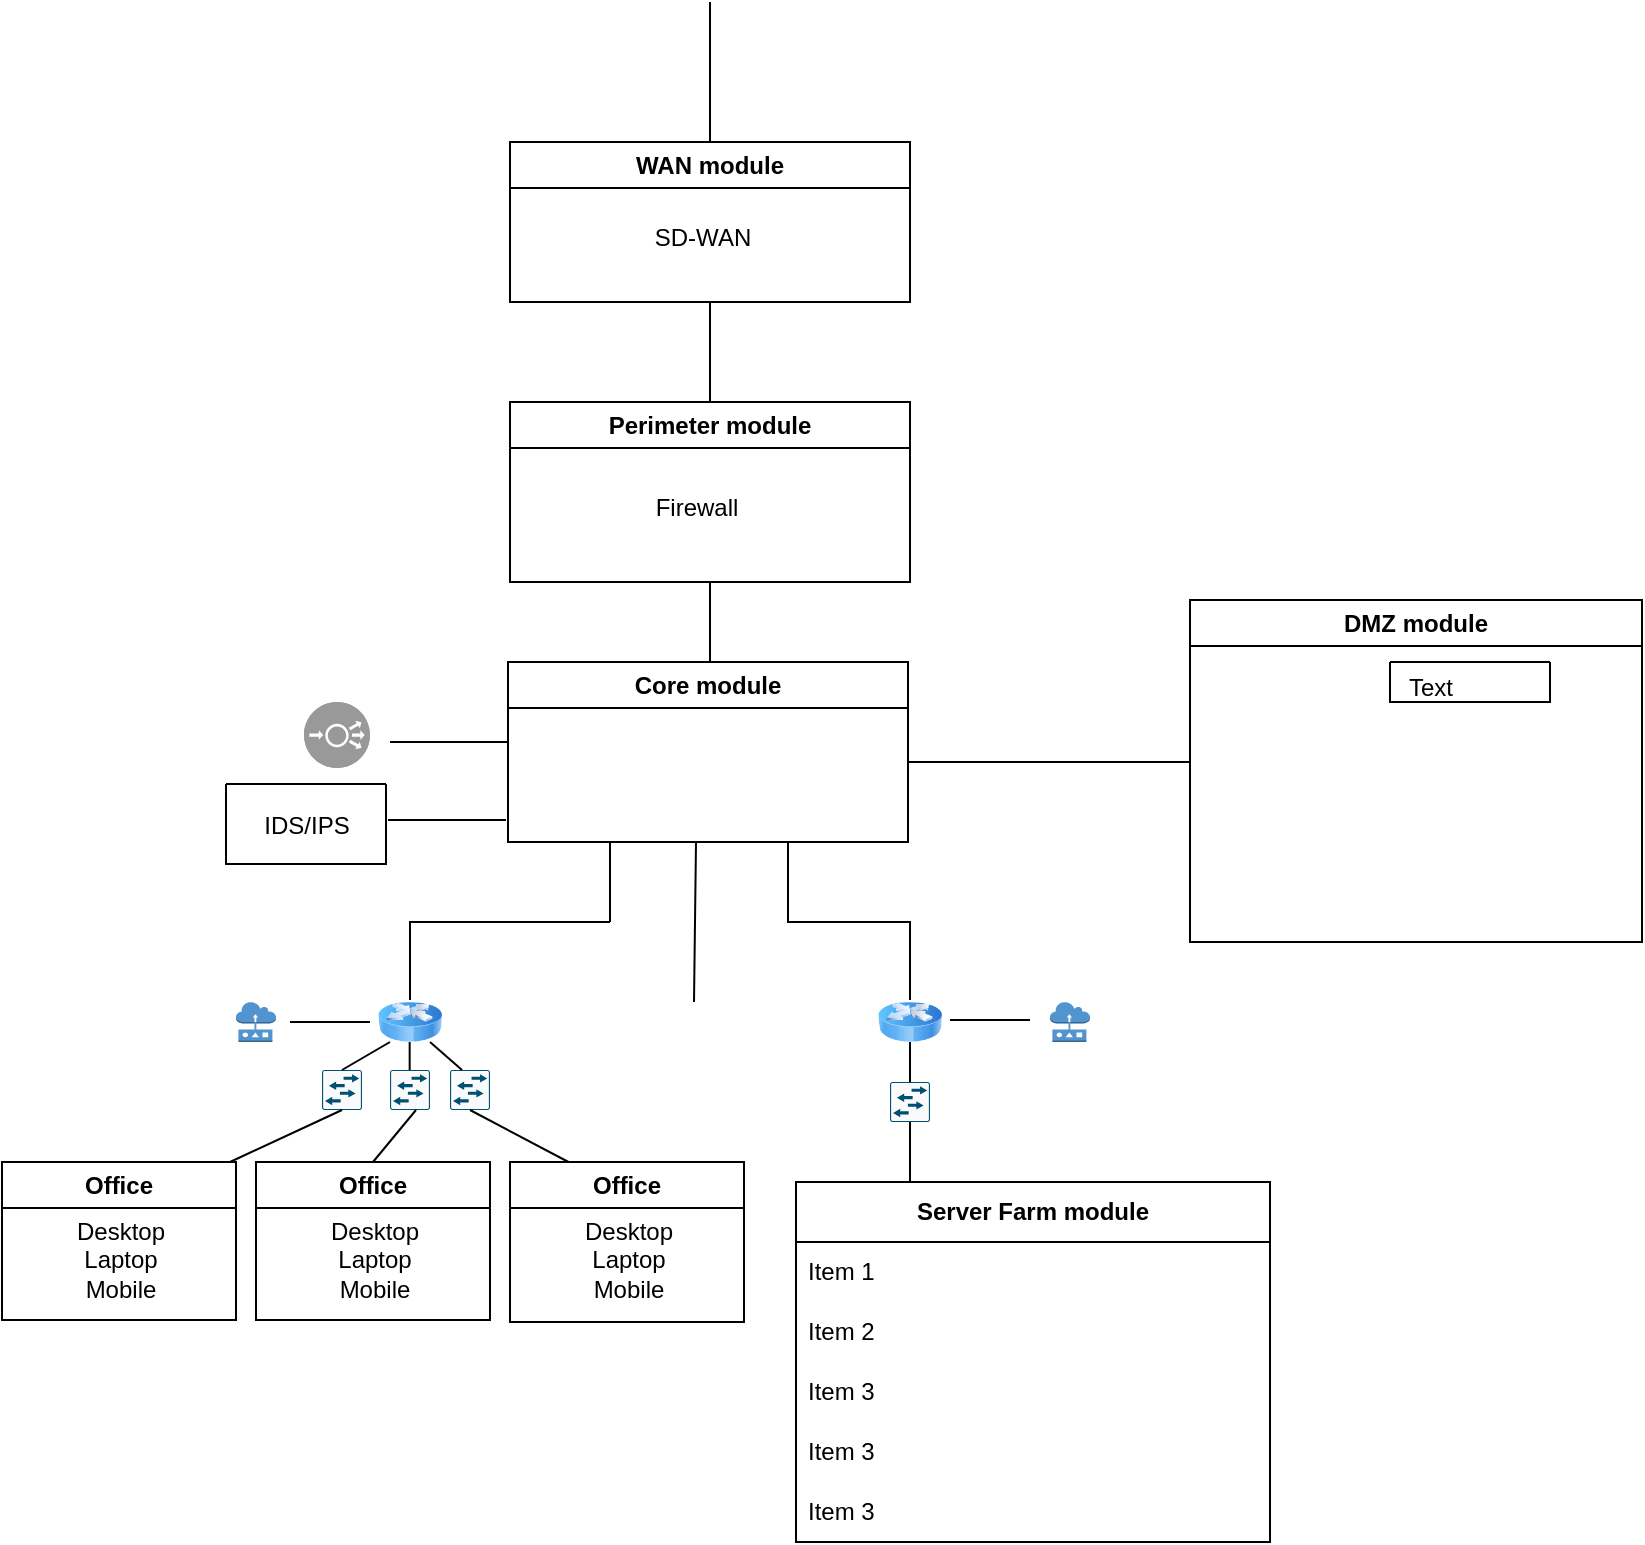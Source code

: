 <mxfile version="24.8.9">
  <diagram name="Trang-1" id="bGXka7kZ5i1cgQGe3GFj">
    <mxGraphModel dx="378" dy="1381" grid="1" gridSize="10" guides="1" tooltips="1" connect="1" arrows="1" fold="1" page="1" pageScale="1" pageWidth="827" pageHeight="1169" math="0" shadow="0">
      <root>
        <mxCell id="0" />
        <mxCell id="1" parent="0" />
        <mxCell id="uSF8pJYz4aR2M7SOLnGN-8" value="WAN module" style="swimlane;whiteSpace=wrap;html=1;" parent="1" vertex="1">
          <mxGeometry x="320" y="50" width="200" height="80" as="geometry">
            <mxRectangle x="480" y="50" width="110" height="30" as="alternateBounds" />
          </mxGeometry>
        </mxCell>
        <mxCell id="uSF8pJYz4aR2M7SOLnGN-11" value="Perimeter module" style="swimlane;whiteSpace=wrap;html=1;" parent="1" vertex="1">
          <mxGeometry x="320" y="180" width="200" height="90" as="geometry">
            <mxRectangle x="480" y="110" width="110" height="30" as="alternateBounds" />
          </mxGeometry>
        </mxCell>
        <mxCell id="uSF8pJYz4aR2M7SOLnGN-17" value="Core module" style="swimlane;whiteSpace=wrap;html=1;" parent="1" vertex="1">
          <mxGeometry x="319" y="310" width="200" height="90" as="geometry">
            <mxRectangle x="480" y="110" width="110" height="30" as="alternateBounds" />
          </mxGeometry>
        </mxCell>
        <mxCell id="uSF8pJYz4aR2M7SOLnGN-18" value="" style="endArrow=none;html=1;rounded=0;entryX=0.5;entryY=1;entryDx=0;entryDy=0;" parent="1" target="uSF8pJYz4aR2M7SOLnGN-11" edge="1">
          <mxGeometry width="50" height="50" relative="1" as="geometry">
            <mxPoint x="420" y="310" as="sourcePoint" />
            <mxPoint x="470" y="300" as="targetPoint" />
          </mxGeometry>
        </mxCell>
        <mxCell id="uSF8pJYz4aR2M7SOLnGN-19" value="" style="endArrow=none;html=1;rounded=0;exitX=0.5;exitY=0;exitDx=0;exitDy=0;entryX=0.5;entryY=1;entryDx=0;entryDy=0;" parent="1" source="uSF8pJYz4aR2M7SOLnGN-11" target="uSF8pJYz4aR2M7SOLnGN-8" edge="1">
          <mxGeometry width="50" height="50" relative="1" as="geometry">
            <mxPoint x="389" y="180" as="sourcePoint" />
            <mxPoint x="439" y="130" as="targetPoint" />
          </mxGeometry>
        </mxCell>
        <mxCell id="uSF8pJYz4aR2M7SOLnGN-21" value="DMZ module" style="swimlane;whiteSpace=wrap;html=1;" parent="1" vertex="1">
          <mxGeometry x="660" y="279" width="226" height="171" as="geometry" />
        </mxCell>
        <mxCell id="XsTPqGfc3bZa4OEPZ-0v-8" value="" style="swimlane;startSize=0;" vertex="1" parent="uSF8pJYz4aR2M7SOLnGN-21">
          <mxGeometry x="100" y="31" width="80" height="20" as="geometry" />
        </mxCell>
        <mxCell id="uSF8pJYz4aR2M7SOLnGN-22" value="" style="endArrow=none;html=1;rounded=0;" parent="1" edge="1">
          <mxGeometry width="50" height="50" relative="1" as="geometry">
            <mxPoint x="519" y="360" as="sourcePoint" />
            <mxPoint x="660" y="360" as="targetPoint" />
          </mxGeometry>
        </mxCell>
        <mxCell id="uSF8pJYz4aR2M7SOLnGN-24" value="" style="endArrow=none;html=1;rounded=0;" parent="1" edge="1">
          <mxGeometry width="50" height="50" relative="1" as="geometry">
            <mxPoint x="270" y="479" as="sourcePoint" />
            <mxPoint x="370" y="440" as="targetPoint" />
            <Array as="points">
              <mxPoint x="270" y="479" />
              <mxPoint x="270" y="440" />
            </Array>
          </mxGeometry>
        </mxCell>
        <mxCell id="uSF8pJYz4aR2M7SOLnGN-48" value="" style="endArrow=none;html=1;rounded=0;exitX=0.5;exitY=0;exitDx=0;exitDy=0;" parent="1" edge="1">
          <mxGeometry width="50" height="50" relative="1" as="geometry">
            <mxPoint x="412" y="480" as="sourcePoint" />
            <mxPoint x="413" y="400" as="targetPoint" />
          </mxGeometry>
        </mxCell>
        <mxCell id="uSF8pJYz4aR2M7SOLnGN-57" value="" style="endArrow=none;html=1;rounded=0;" parent="1" edge="1">
          <mxGeometry width="50" height="50" relative="1" as="geometry">
            <mxPoint x="520" y="479" as="sourcePoint" />
            <mxPoint x="459" y="400" as="targetPoint" />
            <Array as="points">
              <mxPoint x="520" y="440" />
              <mxPoint x="459" y="440" />
            </Array>
          </mxGeometry>
        </mxCell>
        <mxCell id="uSF8pJYz4aR2M7SOLnGN-69" value="Firewall" style="text;html=1;align=center;verticalAlign=middle;resizable=0;points=[];autosize=1;strokeColor=none;fillColor=none;" parent="1" vertex="1">
          <mxGeometry x="383" y="218" width="60" height="30" as="geometry" />
        </mxCell>
        <mxCell id="uSF8pJYz4aR2M7SOLnGN-70" value="Office" style="swimlane;whiteSpace=wrap;html=1;" parent="1" vertex="1">
          <mxGeometry x="66" y="560" width="117" height="79" as="geometry" />
        </mxCell>
        <mxCell id="uSF8pJYz4aR2M7SOLnGN-72" value="Desktop&lt;div&gt;Laptop&lt;/div&gt;&lt;div&gt;Mobile&lt;/div&gt;" style="text;html=1;align=center;verticalAlign=middle;resizable=0;points=[];autosize=1;strokeColor=none;fillColor=none;" parent="uSF8pJYz4aR2M7SOLnGN-70" vertex="1">
          <mxGeometry x="23.5" y="19" width="70" height="60" as="geometry" />
        </mxCell>
        <mxCell id="uSF8pJYz4aR2M7SOLnGN-73" value="SD-WAN" style="text;html=1;align=center;verticalAlign=middle;resizable=0;points=[];autosize=1;strokeColor=none;fillColor=none;" parent="1" vertex="1">
          <mxGeometry x="381" y="83" width="70" height="30" as="geometry" />
        </mxCell>
        <mxCell id="uSF8pJYz4aR2M7SOLnGN-84" value="" style="image;html=1;image=img/lib/clip_art/networking/Router_Icon_128x128.png" parent="1" vertex="1">
          <mxGeometry x="250" y="480" width="40" height="20" as="geometry" />
        </mxCell>
        <mxCell id="uSF8pJYz4aR2M7SOLnGN-86" value="" style="endArrow=none;html=1;rounded=0;entryX=0;entryY=1;entryDx=0;entryDy=0;exitX=0.5;exitY=0;exitDx=0;exitDy=0;exitPerimeter=0;" parent="1" edge="1">
          <mxGeometry width="50" height="50" relative="1" as="geometry">
            <mxPoint x="269.83" y="514" as="sourcePoint" />
            <mxPoint x="269.83" y="500" as="targetPoint" />
          </mxGeometry>
        </mxCell>
        <mxCell id="uSF8pJYz4aR2M7SOLnGN-87" value="" style="sketch=0;points=[[0.015,0.015,0],[0.985,0.015,0],[0.985,0.985,0],[0.015,0.985,0],[0.25,0,0],[0.5,0,0],[0.75,0,0],[1,0.25,0],[1,0.5,0],[1,0.75,0],[0.75,1,0],[0.5,1,0],[0.25,1,0],[0,0.75,0],[0,0.5,0],[0,0.25,0]];verticalLabelPosition=bottom;html=1;verticalAlign=top;aspect=fixed;align=center;pointerEvents=1;shape=mxgraph.cisco19.rect;prIcon=l2_switch;fillColor=#FAFAFA;strokeColor=#005073;" parent="1" vertex="1">
          <mxGeometry x="260" y="514" width="20" height="20" as="geometry" />
        </mxCell>
        <mxCell id="uSF8pJYz4aR2M7SOLnGN-88" value="" style="sketch=0;points=[[0.015,0.015,0],[0.985,0.015,0],[0.985,0.985,0],[0.015,0.985,0],[0.25,0,0],[0.5,0,0],[0.75,0,0],[1,0.25,0],[1,0.5,0],[1,0.75,0],[0.75,1,0],[0.5,1,0],[0.25,1,0],[0,0.75,0],[0,0.5,0],[0,0.25,0]];verticalLabelPosition=bottom;html=1;verticalAlign=top;aspect=fixed;align=center;pointerEvents=1;shape=mxgraph.cisco19.rect;prIcon=l2_switch;fillColor=#FAFAFA;strokeColor=#005073;" parent="1" vertex="1">
          <mxGeometry x="290" y="514" width="20" height="20" as="geometry" />
        </mxCell>
        <mxCell id="uSF8pJYz4aR2M7SOLnGN-89" value="" style="sketch=0;points=[[0.015,0.015,0],[0.985,0.015,0],[0.985,0.985,0],[0.015,0.985,0],[0.25,0,0],[0.5,0,0],[0.75,0,0],[1,0.25,0],[1,0.5,0],[1,0.75,0],[0.75,1,0],[0.5,1,0],[0.25,1,0],[0,0.75,0],[0,0.5,0],[0,0.25,0]];verticalLabelPosition=bottom;html=1;verticalAlign=top;aspect=fixed;align=center;pointerEvents=1;shape=mxgraph.cisco19.rect;prIcon=l2_switch;fillColor=#FAFAFA;strokeColor=#005073;" parent="1" vertex="1">
          <mxGeometry x="226" y="514" width="20" height="20" as="geometry" />
        </mxCell>
        <mxCell id="uSF8pJYz4aR2M7SOLnGN-90" value="" style="endArrow=none;html=1;rounded=0;entryX=0.25;entryY=1;entryDx=0;entryDy=0;exitX=0.5;exitY=0;exitDx=0;exitDy=0;exitPerimeter=0;" parent="1" source="uSF8pJYz4aR2M7SOLnGN-89" target="uSF8pJYz4aR2M7SOLnGN-84" edge="1">
          <mxGeometry width="50" height="50" relative="1" as="geometry">
            <mxPoint x="279.83" y="524" as="sourcePoint" />
            <mxPoint x="279.83" y="510" as="targetPoint" />
          </mxGeometry>
        </mxCell>
        <mxCell id="uSF8pJYz4aR2M7SOLnGN-91" value="" style="endArrow=none;html=1;rounded=0;entryX=0.75;entryY=1;entryDx=0;entryDy=0;exitX=0.5;exitY=0;exitDx=0;exitDy=0;exitPerimeter=0;" parent="1" target="uSF8pJYz4aR2M7SOLnGN-84" edge="1">
          <mxGeometry width="50" height="50" relative="1" as="geometry">
            <mxPoint x="296" y="514" as="sourcePoint" />
            <mxPoint x="320" y="500" as="targetPoint" />
          </mxGeometry>
        </mxCell>
        <mxCell id="uSF8pJYz4aR2M7SOLnGN-93" value="" style="endArrow=none;html=1;rounded=0;entryX=0.5;entryY=1;entryDx=0;entryDy=0;entryPerimeter=0;" parent="1" target="uSF8pJYz4aR2M7SOLnGN-89" edge="1">
          <mxGeometry width="50" height="50" relative="1" as="geometry">
            <mxPoint x="180" y="560" as="sourcePoint" />
            <mxPoint x="236.48" y="499.85" as="targetPoint" />
          </mxGeometry>
        </mxCell>
        <mxCell id="uSF8pJYz4aR2M7SOLnGN-94" value="" style="image;html=1;image=img/lib/clip_art/networking/Router_Icon_128x128.png" parent="1" vertex="1">
          <mxGeometry x="500" y="480" width="40" height="20" as="geometry" />
        </mxCell>
        <mxCell id="uSF8pJYz4aR2M7SOLnGN-95" value="" style="sketch=0;points=[[0.015,0.015,0],[0.985,0.015,0],[0.985,0.985,0],[0.015,0.985,0],[0.25,0,0],[0.5,0,0],[0.75,0,0],[1,0.25,0],[1,0.5,0],[1,0.75,0],[0.75,1,0],[0.5,1,0],[0.25,1,0],[0,0.75,0],[0,0.5,0],[0,0.25,0]];verticalLabelPosition=bottom;html=1;verticalAlign=top;aspect=fixed;align=center;pointerEvents=1;shape=mxgraph.cisco19.rect;prIcon=l2_switch;fillColor=#FAFAFA;strokeColor=#005073;" parent="1" vertex="1">
          <mxGeometry x="510" y="520" width="20" height="20" as="geometry" />
        </mxCell>
        <mxCell id="uSF8pJYz4aR2M7SOLnGN-96" value="" style="endArrow=none;html=1;rounded=0;exitX=0.5;exitY=0;exitDx=0;exitDy=0;exitPerimeter=0;" parent="1" source="uSF8pJYz4aR2M7SOLnGN-95" edge="1">
          <mxGeometry width="50" height="50" relative="1" as="geometry">
            <mxPoint x="470" y="510" as="sourcePoint" />
            <mxPoint x="520" y="500" as="targetPoint" />
          </mxGeometry>
        </mxCell>
        <mxCell id="uSF8pJYz4aR2M7SOLnGN-97" value="" style="endArrow=none;html=1;rounded=0;" parent="1" edge="1">
          <mxGeometry width="50" height="50" relative="1" as="geometry">
            <mxPoint x="520" y="570" as="sourcePoint" />
            <mxPoint x="520" y="540" as="targetPoint" />
          </mxGeometry>
        </mxCell>
        <mxCell id="uSF8pJYz4aR2M7SOLnGN-99" value="&lt;b&gt;Server Farm module&lt;/b&gt;" style="swimlane;fontStyle=0;childLayout=stackLayout;horizontal=1;startSize=30;horizontalStack=0;resizeParent=1;resizeParentMax=0;resizeLast=0;collapsible=1;marginBottom=0;whiteSpace=wrap;html=1;" parent="1" vertex="1">
          <mxGeometry x="463" y="570" width="237" height="180" as="geometry" />
        </mxCell>
        <mxCell id="uSF8pJYz4aR2M7SOLnGN-100" value="Item 1" style="text;strokeColor=none;fillColor=none;align=left;verticalAlign=middle;spacingLeft=4;spacingRight=4;overflow=hidden;points=[[0,0.5],[1,0.5]];portConstraint=eastwest;rotatable=0;whiteSpace=wrap;html=1;" parent="uSF8pJYz4aR2M7SOLnGN-99" vertex="1">
          <mxGeometry y="30" width="237" height="30" as="geometry" />
        </mxCell>
        <mxCell id="uSF8pJYz4aR2M7SOLnGN-101" value="Item 2" style="text;strokeColor=none;fillColor=none;align=left;verticalAlign=middle;spacingLeft=4;spacingRight=4;overflow=hidden;points=[[0,0.5],[1,0.5]];portConstraint=eastwest;rotatable=0;whiteSpace=wrap;html=1;" parent="uSF8pJYz4aR2M7SOLnGN-99" vertex="1">
          <mxGeometry y="60" width="237" height="30" as="geometry" />
        </mxCell>
        <mxCell id="uSF8pJYz4aR2M7SOLnGN-102" value="Item 3" style="text;strokeColor=none;fillColor=none;align=left;verticalAlign=middle;spacingLeft=4;spacingRight=4;overflow=hidden;points=[[0,0.5],[1,0.5]];portConstraint=eastwest;rotatable=0;whiteSpace=wrap;html=1;" parent="uSF8pJYz4aR2M7SOLnGN-99" vertex="1">
          <mxGeometry y="90" width="237" height="30" as="geometry" />
        </mxCell>
        <mxCell id="5bpMOIypYA97vLYK7Eei-1" value="Item 3" style="text;strokeColor=none;fillColor=none;align=left;verticalAlign=middle;spacingLeft=4;spacingRight=4;overflow=hidden;points=[[0,0.5],[1,0.5]];portConstraint=eastwest;rotatable=0;whiteSpace=wrap;html=1;" parent="uSF8pJYz4aR2M7SOLnGN-99" vertex="1">
          <mxGeometry y="120" width="237" height="30" as="geometry" />
        </mxCell>
        <mxCell id="5bpMOIypYA97vLYK7Eei-2" value="Item 3" style="text;strokeColor=none;fillColor=none;align=left;verticalAlign=middle;spacingLeft=4;spacingRight=4;overflow=hidden;points=[[0,0.5],[1,0.5]];portConstraint=eastwest;rotatable=0;whiteSpace=wrap;html=1;" parent="uSF8pJYz4aR2M7SOLnGN-99" vertex="1">
          <mxGeometry y="150" width="237" height="30" as="geometry" />
        </mxCell>
        <mxCell id="uSF8pJYz4aR2M7SOLnGN-104" value="" style="endArrow=none;html=1;rounded=0;" parent="1" edge="1">
          <mxGeometry width="50" height="50" relative="1" as="geometry">
            <mxPoint x="540" y="489" as="sourcePoint" />
            <mxPoint x="580" y="489" as="targetPoint" />
          </mxGeometry>
        </mxCell>
        <mxCell id="uSF8pJYz4aR2M7SOLnGN-105" value="" style="outlineConnect=0;dashed=0;verticalLabelPosition=bottom;verticalAlign=top;align=center;html=1;shape=mxgraph.aws3.sensor;fillColor=#5294CF;gradientColor=none;" parent="1" vertex="1">
          <mxGeometry x="590" y="480" width="20" height="20" as="geometry" />
        </mxCell>
        <mxCell id="uSF8pJYz4aR2M7SOLnGN-106" value="" style="endArrow=none;html=1;rounded=0;" parent="1" edge="1">
          <mxGeometry width="50" height="50" relative="1" as="geometry">
            <mxPoint x="260" y="350" as="sourcePoint" />
            <mxPoint x="319" y="350" as="targetPoint" />
          </mxGeometry>
        </mxCell>
        <mxCell id="uSF8pJYz4aR2M7SOLnGN-107" value="" style="endArrow=none;html=1;rounded=0;" parent="1" edge="1">
          <mxGeometry width="50" height="50" relative="1" as="geometry">
            <mxPoint x="259" y="389" as="sourcePoint" />
            <mxPoint x="318" y="389" as="targetPoint" />
          </mxGeometry>
        </mxCell>
        <mxCell id="uSF8pJYz4aR2M7SOLnGN-108" value="" style="fillColor=#999999;verticalLabelPosition=bottom;sketch=0;html=1;strokeColor=#ffffff;verticalAlign=top;align=center;points=[[0.145,0.145,0],[0.5,0,0],[0.855,0.145,0],[1,0.5,0],[0.855,0.855,0],[0.5,1,0],[0.145,0.855,0],[0,0.5,0]];pointerEvents=1;shape=mxgraph.cisco_safe.compositeIcon;bgIcon=ellipse;resIcon=mxgraph.cisco_safe.capability.load_balancer;" parent="1" vertex="1">
          <mxGeometry x="217" y="330" width="33" height="33" as="geometry" />
        </mxCell>
        <mxCell id="uSF8pJYz4aR2M7SOLnGN-109" value="" style="endArrow=none;html=1;rounded=0;" parent="1" edge="1">
          <mxGeometry width="50" height="50" relative="1" as="geometry">
            <mxPoint x="370" y="440" as="sourcePoint" />
            <mxPoint x="370" y="400" as="targetPoint" />
          </mxGeometry>
        </mxCell>
        <mxCell id="uSF8pJYz4aR2M7SOLnGN-110" value="" style="swimlane;startSize=0;" parent="1" vertex="1">
          <mxGeometry x="178" y="371" width="80" height="40" as="geometry" />
        </mxCell>
        <mxCell id="uSF8pJYz4aR2M7SOLnGN-111" value="IDS/IPS" style="text;html=1;align=center;verticalAlign=middle;resizable=0;points=[];autosize=1;strokeColor=none;fillColor=none;" parent="1" vertex="1">
          <mxGeometry x="183" y="377" width="70" height="30" as="geometry" />
        </mxCell>
        <mxCell id="5bpMOIypYA97vLYK7Eei-4" value="" style="endArrow=none;html=1;rounded=0;" parent="1" edge="1">
          <mxGeometry width="50" height="50" relative="1" as="geometry">
            <mxPoint x="210" y="490" as="sourcePoint" />
            <mxPoint x="250" y="490" as="targetPoint" />
          </mxGeometry>
        </mxCell>
        <mxCell id="5bpMOIypYA97vLYK7Eei-6" value="" style="outlineConnect=0;dashed=0;verticalLabelPosition=bottom;verticalAlign=top;align=center;html=1;shape=mxgraph.aws3.sensor;fillColor=#5294CF;gradientColor=none;" parent="1" vertex="1">
          <mxGeometry x="183" y="480" width="20" height="20" as="geometry" />
        </mxCell>
        <mxCell id="5bpMOIypYA97vLYK7Eei-8" value="" style="endArrow=none;html=1;rounded=0;exitX=0.5;exitY=0;exitDx=0;exitDy=0;" parent="1" source="uSF8pJYz4aR2M7SOLnGN-8" edge="1">
          <mxGeometry width="50" height="50" relative="1" as="geometry">
            <mxPoint x="390" y="90" as="sourcePoint" />
            <mxPoint x="420" y="-20" as="targetPoint" />
          </mxGeometry>
        </mxCell>
        <mxCell id="XsTPqGfc3bZa4OEPZ-0v-1" value="Office" style="swimlane;whiteSpace=wrap;html=1;" vertex="1" parent="1">
          <mxGeometry x="193" y="560" width="117" height="79" as="geometry" />
        </mxCell>
        <mxCell id="XsTPqGfc3bZa4OEPZ-0v-2" value="Desktop&lt;div&gt;Laptop&lt;/div&gt;&lt;div&gt;Mobile&lt;/div&gt;" style="text;html=1;align=center;verticalAlign=middle;resizable=0;points=[];autosize=1;strokeColor=none;fillColor=none;" vertex="1" parent="XsTPqGfc3bZa4OEPZ-0v-1">
          <mxGeometry x="23.5" y="19" width="70" height="60" as="geometry" />
        </mxCell>
        <mxCell id="XsTPqGfc3bZa4OEPZ-0v-3" value="Office" style="swimlane;whiteSpace=wrap;html=1;" vertex="1" parent="1">
          <mxGeometry x="320" y="560" width="117" height="80" as="geometry" />
        </mxCell>
        <mxCell id="XsTPqGfc3bZa4OEPZ-0v-4" value="Desktop&lt;div&gt;Laptop&lt;/div&gt;&lt;div&gt;Mobile&lt;/div&gt;&lt;div&gt;&lt;br&gt;&lt;/div&gt;" style="text;html=1;align=center;verticalAlign=middle;resizable=0;points=[];autosize=1;strokeColor=none;fillColor=none;" vertex="1" parent="XsTPqGfc3bZa4OEPZ-0v-3">
          <mxGeometry x="23.5" y="21" width="70" height="70" as="geometry" />
        </mxCell>
        <mxCell id="XsTPqGfc3bZa4OEPZ-0v-5" value="" style="endArrow=none;html=1;rounded=0;entryX=0.5;entryY=1;entryDx=0;entryDy=0;entryPerimeter=0;exitX=0.5;exitY=0;exitDx=0;exitDy=0;" edge="1" parent="1" source="XsTPqGfc3bZa4OEPZ-0v-1">
          <mxGeometry width="50" height="50" relative="1" as="geometry">
            <mxPoint x="217" y="560" as="sourcePoint" />
            <mxPoint x="273" y="534" as="targetPoint" />
          </mxGeometry>
        </mxCell>
        <mxCell id="XsTPqGfc3bZa4OEPZ-0v-6" value="" style="endArrow=none;html=1;rounded=0;entryX=0.5;entryY=1;entryDx=0;entryDy=0;entryPerimeter=0;exitX=0.25;exitY=0;exitDx=0;exitDy=0;" edge="1" parent="1" source="XsTPqGfc3bZa4OEPZ-0v-3" target="uSF8pJYz4aR2M7SOLnGN-88">
          <mxGeometry width="50" height="50" relative="1" as="geometry">
            <mxPoint x="262" y="570" as="sourcePoint" />
            <mxPoint x="283" y="544" as="targetPoint" />
          </mxGeometry>
        </mxCell>
        <mxCell id="XsTPqGfc3bZa4OEPZ-0v-9" value="Text" style="text;html=1;align=center;verticalAlign=middle;resizable=0;points=[];autosize=1;strokeColor=none;fillColor=none;" vertex="1" parent="1">
          <mxGeometry x="755" y="308" width="50" height="30" as="geometry" />
        </mxCell>
      </root>
    </mxGraphModel>
  </diagram>
</mxfile>
